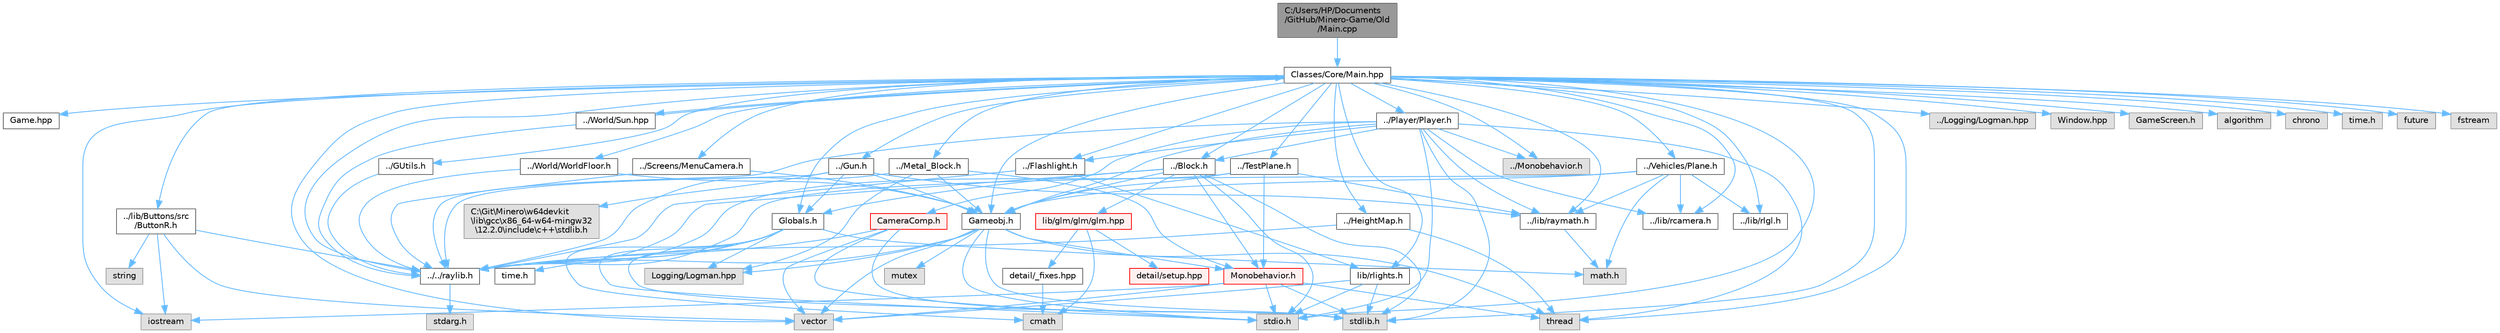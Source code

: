digraph "C:/Users/HP/Documents/GitHub/Minero-Game/Old/Main.cpp"
{
 // LATEX_PDF_SIZE
  bgcolor="transparent";
  edge [fontname=Helvetica,fontsize=10,labelfontname=Helvetica,labelfontsize=10];
  node [fontname=Helvetica,fontsize=10,shape=box,height=0.2,width=0.4];
  Node1 [id="Node000001",label="C:/Users/HP/Documents\l/GitHub/Minero-Game/Old\l/Main.cpp",height=0.2,width=0.4,color="gray40", fillcolor="grey60", style="filled", fontcolor="black",tooltip=" "];
  Node1 -> Node2 [id="edge243_Node000001_Node000002",color="steelblue1",style="solid",tooltip=" "];
  Node2 [id="Node000002",label="Classes/Core/Main.hpp",height=0.2,width=0.4,color="grey40", fillcolor="white", style="filled",URL="$_main_8hpp.html",tooltip=" "];
  Node2 -> Node3 [id="edge244_Node000002_Node000003",color="steelblue1",style="solid",tooltip=" "];
  Node3 [id="Node000003",label="Game.hpp",height=0.2,width=0.4,color="grey40", fillcolor="white", style="filled",URL="$_game_8hpp.html",tooltip=" "];
  Node2 -> Node4 [id="edge245_Node000002_Node000004",color="steelblue1",style="solid",tooltip=" "];
  Node4 [id="Node000004",label="../lib/Buttons/src\l/ButtonR.h",height=0.2,width=0.4,color="grey40", fillcolor="white", style="filled",URL="$_old_2_classes_2lib_2_buttons_2src_2_button_r_8h.html",tooltip=" "];
  Node4 -> Node5 [id="edge246_Node000004_Node000005",color="steelblue1",style="solid",tooltip=" "];
  Node5 [id="Node000005",label="../../raylib.h",height=0.2,width=0.4,color="grey40", fillcolor="white", style="filled",URL="$_old_2_classes_2lib_2raylib_8h.html",tooltip=" "];
  Node5 -> Node6 [id="edge247_Node000005_Node000006",color="steelblue1",style="solid",tooltip=" "];
  Node6 [id="Node000006",label="stdarg.h",height=0.2,width=0.4,color="grey60", fillcolor="#E0E0E0", style="filled",tooltip=" "];
  Node4 -> Node7 [id="edge248_Node000004_Node000007",color="steelblue1",style="solid",tooltip=" "];
  Node7 [id="Node000007",label="iostream",height=0.2,width=0.4,color="grey60", fillcolor="#E0E0E0", style="filled",tooltip=" "];
  Node4 -> Node8 [id="edge249_Node000004_Node000008",color="steelblue1",style="solid",tooltip=" "];
  Node8 [id="Node000008",label="string",height=0.2,width=0.4,color="grey60", fillcolor="#E0E0E0", style="filled",tooltip=" "];
  Node4 -> Node9 [id="edge250_Node000004_Node000009",color="steelblue1",style="solid",tooltip=" "];
  Node9 [id="Node000009",label="vector",height=0.2,width=0.4,color="grey60", fillcolor="#E0E0E0", style="filled",tooltip=" "];
  Node2 -> Node5 [id="edge251_Node000002_Node000005",color="steelblue1",style="solid",tooltip=" "];
  Node2 -> Node10 [id="edge252_Node000002_Node000010",color="steelblue1",style="solid",tooltip=" "];
  Node10 [id="Node000010",label="../lib/raymath.h",height=0.2,width=0.4,color="grey40", fillcolor="white", style="filled",URL="$_old_2_classes_2lib_2raymath_8h.html",tooltip=" "];
  Node10 -> Node11 [id="edge253_Node000010_Node000011",color="steelblue1",style="solid",tooltip=" "];
  Node11 [id="Node000011",label="math.h",height=0.2,width=0.4,color="grey60", fillcolor="#E0E0E0", style="filled",tooltip=" "];
  Node2 -> Node12 [id="edge254_Node000002_Node000012",color="steelblue1",style="solid",tooltip=" "];
  Node12 [id="Node000012",label="../lib/rcamera.h",height=0.2,width=0.4,color="grey40", fillcolor="white", style="filled",URL="$_old_2_classes_2lib_2rcamera_8h.html",tooltip=" "];
  Node2 -> Node13 [id="edge255_Node000002_Node000013",color="steelblue1",style="solid",tooltip=" "];
  Node13 [id="Node000013",label="../lib/rlgl.h",height=0.2,width=0.4,color="grey40", fillcolor="white", style="filled",URL="$_old_2_classes_2lib_2rlgl_8h.html",tooltip=" "];
  Node2 -> Node14 [id="edge256_Node000002_Node000014",color="steelblue1",style="solid",tooltip=" "];
  Node14 [id="Node000014",label="../Monobehavior.h",height=0.2,width=0.4,color="grey60", fillcolor="#E0E0E0", style="filled",tooltip=" "];
  Node2 -> Node15 [id="edge257_Node000002_Node000015",color="steelblue1",style="solid",tooltip=" "];
  Node15 [id="Node000015",label="../Block.h",height=0.2,width=0.4,color="grey40", fillcolor="white", style="filled",URL="$_old_2_classes_2_block_8h.html",tooltip=" "];
  Node15 -> Node5 [id="edge258_Node000015_Node000005",color="steelblue1",style="solid",tooltip=" "];
  Node15 -> Node16 [id="edge259_Node000015_Node000016",color="steelblue1",style="solid",tooltip=" "];
  Node16 [id="Node000016",label="lib/glm/glm/glm.hpp",height=0.2,width=0.4,color="red", fillcolor="#FFF0F0", style="filled",URL="$_old_2_classes_2lib_2glm_2glm_2glm_8hpp.html",tooltip=" "];
  Node16 -> Node17 [id="edge260_Node000016_Node000017",color="steelblue1",style="solid",tooltip=" "];
  Node17 [id="Node000017",label="detail/_fixes.hpp",height=0.2,width=0.4,color="grey40", fillcolor="white", style="filled",URL="$_old_2_classes_2lib_2glm_2glm_2detail_2__fixes_8hpp.html",tooltip=" "];
  Node17 -> Node18 [id="edge261_Node000017_Node000018",color="steelblue1",style="solid",tooltip=" "];
  Node18 [id="Node000018",label="cmath",height=0.2,width=0.4,color="grey60", fillcolor="#E0E0E0", style="filled",tooltip=" "];
  Node16 -> Node19 [id="edge262_Node000016_Node000019",color="steelblue1",style="solid",tooltip=" "];
  Node19 [id="Node000019",label="detail/setup.hpp",height=0.2,width=0.4,color="red", fillcolor="#FFF0F0", style="filled",URL="$_old_2_classes_2lib_2glm_2glm_2detail_2setup_8hpp.html",tooltip=" "];
  Node16 -> Node18 [id="edge263_Node000016_Node000018",color="steelblue1",style="solid",tooltip=" "];
  Node15 -> Node159 [id="edge264_Node000015_Node000159",color="steelblue1",style="solid",tooltip=" "];
  Node159 [id="Node000159",label="Gameobj.h",height=0.2,width=0.4,color="grey40", fillcolor="white", style="filled",URL="$_old_2_classes_2_gameobj_8h.html",tooltip=" "];
  Node159 -> Node5 [id="edge265_Node000159_Node000005",color="steelblue1",style="solid",tooltip=" "];
  Node159 -> Node160 [id="edge266_Node000159_Node000160",color="steelblue1",style="solid",tooltip=" "];
  Node160 [id="Node000160",label="Monobehavior.h",height=0.2,width=0.4,color="red", fillcolor="#FFF0F0", style="filled",URL="$_monobehavior_8h.html",tooltip=" "];
  Node160 -> Node163 [id="edge267_Node000160_Node000163",color="steelblue1",style="solid",tooltip=" "];
  Node163 [id="Node000163",label="stdio.h",height=0.2,width=0.4,color="grey60", fillcolor="#E0E0E0", style="filled",tooltip=" "];
  Node160 -> Node164 [id="edge268_Node000160_Node000164",color="steelblue1",style="solid",tooltip=" "];
  Node164 [id="Node000164",label="stdlib.h",height=0.2,width=0.4,color="grey60", fillcolor="#E0E0E0", style="filled",tooltip=" "];
  Node160 -> Node7 [id="edge269_Node000160_Node000007",color="steelblue1",style="solid",tooltip=" "];
  Node160 -> Node165 [id="edge270_Node000160_Node000165",color="steelblue1",style="solid",tooltip=" "];
  Node165 [id="Node000165",label="thread",height=0.2,width=0.4,color="grey60", fillcolor="#E0E0E0", style="filled",tooltip=" "];
  Node160 -> Node9 [id="edge271_Node000160_Node000009",color="steelblue1",style="solid",tooltip=" "];
  Node159 -> Node167 [id="edge272_Node000159_Node000167",color="steelblue1",style="solid",tooltip=" "];
  Node167 [id="Node000167",label="Logging/Logman.hpp",height=0.2,width=0.4,color="grey60", fillcolor="#E0E0E0", style="filled",tooltip=" "];
  Node159 -> Node163 [id="edge273_Node000159_Node000163",color="steelblue1",style="solid",tooltip=" "];
  Node159 -> Node164 [id="edge274_Node000159_Node000164",color="steelblue1",style="solid",tooltip=" "];
  Node159 -> Node9 [id="edge275_Node000159_Node000009",color="steelblue1",style="solid",tooltip=" "];
  Node159 -> Node165 [id="edge276_Node000159_Node000165",color="steelblue1",style="solid",tooltip=" "];
  Node159 -> Node168 [id="edge277_Node000159_Node000168",color="steelblue1",style="solid",tooltip=" "];
  Node168 [id="Node000168",label="mutex",height=0.2,width=0.4,color="grey60", fillcolor="#E0E0E0", style="filled",tooltip=" "];
  Node15 -> Node169 [id="edge278_Node000015_Node000169",color="steelblue1",style="solid",tooltip=" "];
  Node169 [id="Node000169",label="Globals.h",height=0.2,width=0.4,color="grey40", fillcolor="white", style="filled",URL="$_old_2_classes_2_globals_8h.html",tooltip=" "];
  Node169 -> Node5 [id="edge279_Node000169_Node000005",color="steelblue1",style="solid",tooltip=" "];
  Node169 -> Node164 [id="edge280_Node000169_Node000164",color="steelblue1",style="solid",tooltip=" "];
  Node169 -> Node163 [id="edge281_Node000169_Node000163",color="steelblue1",style="solid",tooltip=" "];
  Node169 -> Node170 [id="edge282_Node000169_Node000170",color="steelblue1",style="solid",tooltip=" "];
  Node170 [id="Node000170",label="time.h",height=0.2,width=0.4,color="grey40", fillcolor="white", style="filled",URL="$_old_2_classes_2_time_8h.html",tooltip=" "];
  Node169 -> Node18 [id="edge283_Node000169_Node000018",color="steelblue1",style="solid",tooltip=" "];
  Node169 -> Node11 [id="edge284_Node000169_Node000011",color="steelblue1",style="solid",tooltip=" "];
  Node169 -> Node167 [id="edge285_Node000169_Node000167",color="steelblue1",style="solid",tooltip=" "];
  Node15 -> Node160 [id="edge286_Node000015_Node000160",color="steelblue1",style="solid",tooltip=" "];
  Node15 -> Node163 [id="edge287_Node000015_Node000163",color="steelblue1",style="solid",tooltip=" "];
  Node15 -> Node164 [id="edge288_Node000015_Node000164",color="steelblue1",style="solid",tooltip=" "];
  Node2 -> Node171 [id="edge289_Node000002_Node000171",color="steelblue1",style="solid",tooltip=" "];
  Node171 [id="Node000171",label="../GUtils.h",height=0.2,width=0.4,color="grey40", fillcolor="white", style="filled",URL="$_old_2_classes_2_g_utils_8h.html",tooltip=" "];
  Node171 -> Node5 [id="edge290_Node000171_Node000005",color="steelblue1",style="solid",tooltip=" "];
  Node2 -> Node159 [id="edge291_Node000002_Node000159",color="steelblue1",style="solid",tooltip=" "];
  Node2 -> Node169 [id="edge292_Node000002_Node000169",color="steelblue1",style="solid",tooltip=" "];
  Node2 -> Node172 [id="edge293_Node000002_Node000172",color="steelblue1",style="solid",tooltip=" "];
  Node172 [id="Node000172",label="../Screens/MenuCamera.h",height=0.2,width=0.4,color="grey40", fillcolor="white", style="filled",URL="$_old_2_classes_2_screens_2_menu_camera_8h.html",tooltip=" "];
  Node172 -> Node5 [id="edge294_Node000172_Node000005",color="steelblue1",style="solid",tooltip=" "];
  Node172 -> Node159 [id="edge295_Node000172_Node000159",color="steelblue1",style="solid",tooltip=" "];
  Node2 -> Node173 [id="edge296_Node000002_Node000173",color="steelblue1",style="solid",tooltip=" "];
  Node173 [id="Node000173",label="../Player/Player.h",height=0.2,width=0.4,color="grey40", fillcolor="white", style="filled",URL="$_old_2_classes_2_player_2_player_8h.html",tooltip=" "];
  Node173 -> Node5 [id="edge297_Node000173_Node000005",color="steelblue1",style="solid",tooltip=" "];
  Node173 -> Node10 [id="edge298_Node000173_Node000010",color="steelblue1",style="solid",tooltip=" "];
  Node173 -> Node12 [id="edge299_Node000173_Node000012",color="steelblue1",style="solid",tooltip=" "];
  Node173 -> Node14 [id="edge300_Node000173_Node000014",color="steelblue1",style="solid",tooltip=" "];
  Node173 -> Node159 [id="edge301_Node000173_Node000159",color="steelblue1",style="solid",tooltip=" "];
  Node173 -> Node174 [id="edge302_Node000173_Node000174",color="steelblue1",style="solid",tooltip=" "];
  Node174 [id="Node000174",label="../Flashlight.h",height=0.2,width=0.4,color="grey40", fillcolor="white", style="filled",URL="$_old_2_classes_2_flashlight_8h.html",tooltip=" "];
  Node174 -> Node5 [id="edge303_Node000174_Node000005",color="steelblue1",style="solid",tooltip=" "];
  Node174 -> Node175 [id="edge304_Node000174_Node000175",color="steelblue1",style="solid",tooltip=" "];
  Node175 [id="Node000175",label="lib/rlights.h",height=0.2,width=0.4,color="grey40", fillcolor="white", style="filled",URL="$_old_2_classes_2lib_2rlights_8h.html",tooltip=" "];
  Node175 -> Node9 [id="edge305_Node000175_Node000009",color="steelblue1",style="solid",tooltip=" "];
  Node175 -> Node164 [id="edge306_Node000175_Node000164",color="steelblue1",style="solid",tooltip=" "];
  Node175 -> Node163 [id="edge307_Node000175_Node000163",color="steelblue1",style="solid",tooltip=" "];
  Node173 -> Node15 [id="edge308_Node000173_Node000015",color="steelblue1",style="solid",tooltip=" "];
  Node173 -> Node176 [id="edge309_Node000173_Node000176",color="steelblue1",style="solid",tooltip=" "];
  Node176 [id="Node000176",label="CameraComp.h",height=0.2,width=0.4,color="red", fillcolor="#FFF0F0", style="filled",URL="$_old_2_classes_2_player_2_camera_comp_8h.html",tooltip=" "];
  Node176 -> Node5 [id="edge310_Node000176_Node000005",color="steelblue1",style="solid",tooltip=" "];
  Node176 -> Node9 [id="edge311_Node000176_Node000009",color="steelblue1",style="solid",tooltip=" "];
  Node176 -> Node163 [id="edge312_Node000176_Node000163",color="steelblue1",style="solid",tooltip=" "];
  Node176 -> Node164 [id="edge313_Node000176_Node000164",color="steelblue1",style="solid",tooltip=" "];
  Node173 -> Node165 [id="edge314_Node000173_Node000165",color="steelblue1",style="solid",tooltip=" "];
  Node173 -> Node163 [id="edge315_Node000173_Node000163",color="steelblue1",style="solid",tooltip=" "];
  Node173 -> Node164 [id="edge316_Node000173_Node000164",color="steelblue1",style="solid",tooltip=" "];
  Node2 -> Node178 [id="edge317_Node000002_Node000178",color="steelblue1",style="solid",tooltip=" "];
  Node178 [id="Node000178",label="../TestPlane.h",height=0.2,width=0.4,color="grey40", fillcolor="white", style="filled",URL="$_old_2_classes_2_test_plane_8h.html",tooltip=" "];
  Node178 -> Node5 [id="edge318_Node000178_Node000005",color="steelblue1",style="solid",tooltip=" "];
  Node178 -> Node10 [id="edge319_Node000178_Node000010",color="steelblue1",style="solid",tooltip=" "];
  Node178 -> Node159 [id="edge320_Node000178_Node000159",color="steelblue1",style="solid",tooltip=" "];
  Node178 -> Node160 [id="edge321_Node000178_Node000160",color="steelblue1",style="solid",tooltip=" "];
  Node2 -> Node179 [id="edge322_Node000002_Node000179",color="steelblue1",style="solid",tooltip=" "];
  Node179 [id="Node000179",label="../Logging/Logman.hpp",height=0.2,width=0.4,color="grey60", fillcolor="#E0E0E0", style="filled",tooltip=" "];
  Node2 -> Node180 [id="edge323_Node000002_Node000180",color="steelblue1",style="solid",tooltip=" "];
  Node180 [id="Node000180",label="../Vehicles/Plane.h",height=0.2,width=0.4,color="grey40", fillcolor="white", style="filled",URL="$_old_2_classes_2_vehicles_2_plane_8h.html",tooltip=" "];
  Node180 -> Node5 [id="edge324_Node000180_Node000005",color="steelblue1",style="solid",tooltip=" "];
  Node180 -> Node159 [id="edge325_Node000180_Node000159",color="steelblue1",style="solid",tooltip=" "];
  Node180 -> Node13 [id="edge326_Node000180_Node000013",color="steelblue1",style="solid",tooltip=" "];
  Node180 -> Node11 [id="edge327_Node000180_Node000011",color="steelblue1",style="solid",tooltip=" "];
  Node180 -> Node10 [id="edge328_Node000180_Node000010",color="steelblue1",style="solid",tooltip=" "];
  Node180 -> Node12 [id="edge329_Node000180_Node000012",color="steelblue1",style="solid",tooltip=" "];
  Node2 -> Node181 [id="edge330_Node000002_Node000181",color="steelblue1",style="solid",tooltip=" "];
  Node181 [id="Node000181",label="../World/WorldFloor.h",height=0.2,width=0.4,color="grey40", fillcolor="white", style="filled",URL="$_old_2_classes_2_world_2_world_floor_8h.html",tooltip=" "];
  Node181 -> Node5 [id="edge331_Node000181_Node000005",color="steelblue1",style="solid",tooltip=" "];
  Node181 -> Node159 [id="edge332_Node000181_Node000159",color="steelblue1",style="solid",tooltip=" "];
  Node2 -> Node182 [id="edge333_Node000002_Node000182",color="steelblue1",style="solid",tooltip=" "];
  Node182 [id="Node000182",label="../HeightMap.h",height=0.2,width=0.4,color="grey40", fillcolor="white", style="filled",URL="$_old_2_classes_2_height_map_8h.html",tooltip=" "];
  Node182 -> Node5 [id="edge334_Node000182_Node000005",color="steelblue1",style="solid",tooltip=" "];
  Node182 -> Node165 [id="edge335_Node000182_Node000165",color="steelblue1",style="solid",tooltip=" "];
  Node2 -> Node174 [id="edge336_Node000002_Node000174",color="steelblue1",style="solid",tooltip=" "];
  Node2 -> Node183 [id="edge337_Node000002_Node000183",color="steelblue1",style="solid",tooltip=" "];
  Node183 [id="Node000183",label="../Gun.h",height=0.2,width=0.4,color="grey40", fillcolor="white", style="filled",URL="$_old_2_classes_2_gun_8h.html",tooltip=" "];
  Node183 -> Node5 [id="edge338_Node000183_Node000005",color="steelblue1",style="solid",tooltip=" "];
  Node183 -> Node10 [id="edge339_Node000183_Node000010",color="steelblue1",style="solid",tooltip=" "];
  Node183 -> Node159 [id="edge340_Node000183_Node000159",color="steelblue1",style="solid",tooltip=" "];
  Node183 -> Node169 [id="edge341_Node000183_Node000169",color="steelblue1",style="solid",tooltip=" "];
  Node183 -> Node184 [id="edge342_Node000183_Node000184",color="steelblue1",style="solid",tooltip=" "];
  Node184 [id="Node000184",label="C:\\Git\\Minero\\w64devkit\l\\lib\\gcc\\x86_64-w64-mingw32\l\\12.2.0\\include\\c++\\stdlib.h",height=0.2,width=0.4,color="grey60", fillcolor="#E0E0E0", style="filled",tooltip=" "];
  Node2 -> Node185 [id="edge343_Node000002_Node000185",color="steelblue1",style="solid",tooltip=" "];
  Node185 [id="Node000185",label="../Metal_Block.h",height=0.2,width=0.4,color="grey40", fillcolor="white", style="filled",URL="$_old_2_classes_2_metal___block_8h.html",tooltip=" "];
  Node185 -> Node5 [id="edge344_Node000185_Node000005",color="steelblue1",style="solid",tooltip=" "];
  Node185 -> Node159 [id="edge345_Node000185_Node000159",color="steelblue1",style="solid",tooltip=" "];
  Node185 -> Node167 [id="edge346_Node000185_Node000167",color="steelblue1",style="solid",tooltip=" "];
  Node185 -> Node160 [id="edge347_Node000185_Node000160",color="steelblue1",style="solid",tooltip=" "];
  Node2 -> Node186 [id="edge348_Node000002_Node000186",color="steelblue1",style="solid",tooltip=" "];
  Node186 [id="Node000186",label="../World/Sun.hpp",height=0.2,width=0.4,color="grey40", fillcolor="white", style="filled",URL="$_sun_8hpp.html",tooltip=" "];
  Node186 -> Node5 [id="edge349_Node000186_Node000005",color="steelblue1",style="solid",tooltip=" "];
  Node186 -> Node2 [id="edge350_Node000186_Node000002",color="steelblue1",style="solid",tooltip=" "];
  Node2 -> Node187 [id="edge351_Node000002_Node000187",color="steelblue1",style="solid",tooltip=" "];
  Node187 [id="Node000187",label="Window.hpp",height=0.2,width=0.4,color="grey60", fillcolor="#E0E0E0", style="filled",tooltip=" "];
  Node2 -> Node188 [id="edge352_Node000002_Node000188",color="steelblue1",style="solid",tooltip=" "];
  Node188 [id="Node000188",label="GameScreen.h",height=0.2,width=0.4,color="grey60", fillcolor="#E0E0E0", style="filled",tooltip=" "];
  Node2 -> Node189 [id="edge353_Node000002_Node000189",color="steelblue1",style="solid",tooltip=" "];
  Node189 [id="Node000189",label="algorithm",height=0.2,width=0.4,color="grey60", fillcolor="#E0E0E0", style="filled",tooltip=" "];
  Node2 -> Node190 [id="edge354_Node000002_Node000190",color="steelblue1",style="solid",tooltip=" "];
  Node190 [id="Node000190",label="chrono",height=0.2,width=0.4,color="grey60", fillcolor="#E0E0E0", style="filled",tooltip=" "];
  Node2 -> Node163 [id="edge355_Node000002_Node000163",color="steelblue1",style="solid",tooltip=" "];
  Node2 -> Node164 [id="edge356_Node000002_Node000164",color="steelblue1",style="solid",tooltip=" "];
  Node2 -> Node191 [id="edge357_Node000002_Node000191",color="steelblue1",style="solid",tooltip=" "];
  Node191 [id="Node000191",label="time.h",height=0.2,width=0.4,color="grey60", fillcolor="#E0E0E0", style="filled",tooltip=" "];
  Node2 -> Node9 [id="edge358_Node000002_Node000009",color="steelblue1",style="solid",tooltip=" "];
  Node2 -> Node165 [id="edge359_Node000002_Node000165",color="steelblue1",style="solid",tooltip=" "];
  Node2 -> Node192 [id="edge360_Node000002_Node000192",color="steelblue1",style="solid",tooltip=" "];
  Node192 [id="Node000192",label="future",height=0.2,width=0.4,color="grey60", fillcolor="#E0E0E0", style="filled",tooltip=" "];
  Node2 -> Node193 [id="edge361_Node000002_Node000193",color="steelblue1",style="solid",tooltip=" "];
  Node193 [id="Node000193",label="fstream",height=0.2,width=0.4,color="grey60", fillcolor="#E0E0E0", style="filled",tooltip=" "];
  Node2 -> Node7 [id="edge362_Node000002_Node000007",color="steelblue1",style="solid",tooltip=" "];
  Node2 -> Node175 [id="edge363_Node000002_Node000175",color="steelblue1",style="solid",tooltip=" "];
}
